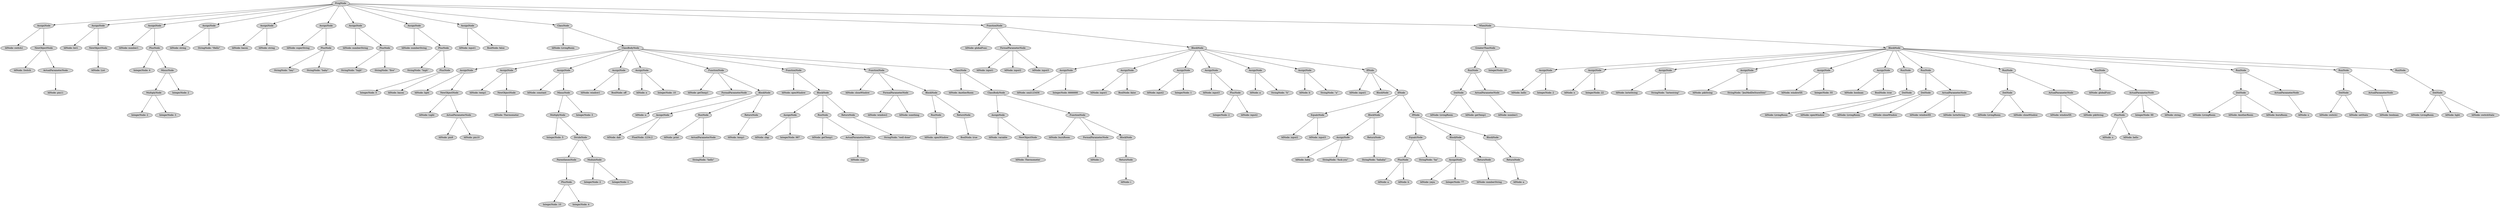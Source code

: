 digraph G {
	graph [ranksep=1.5 ratio=fill]
	node [style=filled]
	-9223363278608151082 [label=ProgNode]
	8758246575936 [label=AssignNode]
	-9223363278608151082 -> 8758246575936
	8758246575964 [label="IdNode: switch1"]
	8758246575936 -> 8758246575964
	-9223363278608199820 [label=NewObjectNode]
	8758246575936 -> -9223363278608199820
	-9223363278608199855 [label="IdNode: Switch"]
	-9223363278608199820 -> -9223363278608199855
	8758246575957 [label=ActualParameterNode]
	-9223363278608199820 -> 8758246575957
	-9223363278608199764 [label="IdNode: pin11"]
	8758246575957 -> -9223363278608199764
	8758246575950 [label=AssignNode]
	-9223363278608151082 -> 8758246575950
	-9223363278608199834 [label="IdNode: list1"]
	8758246575950 -> -9223363278608199834
	-9223363278608199806 [label=NewObjectNode]
	8758246575950 -> -9223363278608199806
	8758246575999 [label="IdNode: List"]
	-9223363278608199806 -> 8758246575999
	-9223363278608199848 [label=AssignNode]
	-9223363278608151082 -> -9223363278608199848
	8758246576006 [label="IdNode: number1"]
	-9223363278608199848 -> 8758246576006
	8758246575992 [label=PlusNode]
	-9223363278608199848 -> 8758246575992
	8758246576027 [label="IntegerNode: 4"]
	8758246575992 -> 8758246576027
	-9223363278608199743 [label=MinusNode]
	8758246575992 -> -9223363278608199743
	-9223363278608199785 [label=MultiplyNode]
	-9223363278608199743 -> -9223363278608199785
	-9223363278608199792 [label="IntegerNode: 2"]
	-9223363278608199785 -> -9223363278608199792
	-9223363278608199778 [label="IntegerNode: 3"]
	-9223363278608199785 -> -9223363278608199778
	8758246576055 [label="IntegerNode: 2"]
	-9223363278608199743 -> 8758246576055
	-9223363278608199841 [label=AssignNode]
	-9223363278608151082 -> -9223363278608199841
	-9223363278608199813 [label="IdNode: string"]
	-9223363278608199841 -> -9223363278608199813
	8758246576034 [label="StringNode: \"Hello\""]
	-9223363278608199841 -> 8758246576034
	8758246575978 [label=AssignNode]
	-9223363278608151082 -> 8758246575978
	-9223363278608199799 [label="IdNode: bacon"]
	8758246575978 -> -9223363278608199799
	-9223363278608199722 [label="IdNode: string"]
	8758246575978 -> -9223363278608199722
	-9223363278608199827 [label=AssignNode]
	-9223363278608151082 -> -9223363278608199827
	8758246576076 [label="IdNode: superString"]
	-9223363278608199827 -> 8758246576076
	8758246576083 [label=PlusNode]
	-9223363278608199827 -> 8758246576083
	8758246576062 [label="StringNode: \"hey\""]
	8758246576083 -> 8758246576062
	-9223363278608199708 [label="StringNode: \"baby\""]
	8758246576083 -> -9223363278608199708
	8758246576013 [label=AssignNode]
	-9223363278608151082 -> 8758246576013
	8758246576048 [label="IdNode: numberString"]
	8758246576013 -> 8758246576048
	8758246576090 [label=PlusNode]
	8758246576013 -> 8758246576090
	-9223363278608199701 [label="StringNode: \"high\""]
	8758246576090 -> -9223363278608199701
	8758246576118 [label="StringNode: \"five\""]
	8758246576090 -> 8758246576118
	8758246576041 [label=AssignNode]
	-9223363278608151082 -> 8758246576041
	-9223363278608199729 [label="IdNode: numberString"]
	8758246576041 -> -9223363278608199729
	-9223363278608199687 [label=PlusNode]
	8758246576041 -> -9223363278608199687
	-9223363278608229116 [label="StringNode: \"high\""]
	-9223363278608199687 -> -9223363278608229116
	8758246576125 [label=PlusNode]
	-9223363278608199687 -> 8758246576125
	-9223363278608229102 [label="IntegerNode: 5"]
	8758246576125 -> -9223363278608229102
	-9223363278608229088 [label="IdNode: bacon"]
	8758246576125 -> -9223363278608229088
	-9223363278608199757 [label=AssignNode]
	-9223363278608151082 -> -9223363278608199757
	8758246576104 [label="IdNode: input1"]
	-9223363278608199757 -> 8758246576104
	8758246546724 [label="BoolNode: false"]
	-9223363278608199757 -> 8758246546724
	8758246546696 [label=ClassNode]
	-9223363278608151082 -> 8758246546696
	8758246576097 [label="IdNode: LivingRoom"]
	8758246546696 -> 8758246576097
	-9223363278608199750 [label=ClassBodyNode]
	8758246546696 -> -9223363278608199750
	-9223363278608229109 [label=AssignNode]
	-9223363278608199750 -> -9223363278608229109
	8758246546703 [label="IdNode: light"]
	-9223363278608229109 -> 8758246546703
	-9223363278608229060 [label=NewObjectNode]
	-9223363278608229109 -> -9223363278608229060
	-9223363278608229053 [label="IdNode: Light"]
	-9223363278608229060 -> -9223363278608229053
	8758246546752 [label=ActualParameterNode]
	-9223363278608229060 -> 8758246546752
	-9223363278608229011 [label="IdNode: pin9"]
	8758246546752 -> -9223363278608229011
	8758246546794 [label="IdNode: pin10"]
	8758246546752 -> 8758246546794
	-9223363278608229095 [label=AssignNode]
	-9223363278608199750 -> -9223363278608229095
	-9223363278608229074 [label="IdNode: temp1"]
	-9223363278608229095 -> -9223363278608229074
	-9223363278608229046 [label=NewObjectNode]
	-9223363278608229095 -> -9223363278608229046
	-9223363278608229039 [label="IdNode: Thermometer"]
	-9223363278608229046 -> -9223363278608229039
	-9223363278608229081 [label=AssignNode]
	-9223363278608199750 -> -9223363278608229081
	8758246546759 [label="IdNode: constant"]
	-9223363278608229081 -> 8758246546759
	-9223363278608229032 [label=MinusNode]
	-9223363278608229081 -> -9223363278608229032
	8758246546780 [label=MultiplyNode]
	-9223363278608229032 -> 8758246546780
	8758246546801 [label="IntegerNode: 5"]
	8758246546780 -> 8758246546801
	-9223363278608229004 [label=DivideNode]
	8758246546780 -> -9223363278608229004
	-9223363278608229025 [label=ParenthesesNode]
	-9223363278608229004 -> -9223363278608229025
	-9223363278608228990 [label=PlusNode]
	-9223363278608229025 -> -9223363278608228990
	-9223363278608228976 [label="IntegerNode: 10"]
	-9223363278608228990 -> -9223363278608228976
	8758246546843 [label="IntegerNode: 4"]
	-9223363278608228990 -> 8758246546843
	8758246546808 [label=ModuloNode]
	-9223363278608229004 -> 8758246546808
	8758246546822 [label="IntegerNode: 2"]
	8758246546808 -> 8758246546822
	-9223363278608228962 [label="IntegerNode: 1"]
	8758246546808 -> -9223363278608228962
	8758246546815 [label="IntegerNode: 3"]
	-9223363278608229032 -> 8758246546815
	8758246546717 [label=AssignNode]
	-9223363278608199750 -> 8758246546717
	8758246546766 [label="IdNode: window1"]
	8758246546717 -> 8758246546766
	-9223363278608228969 [label="BoolNode: off"]
	8758246546717 -> -9223363278608228969
	8758246546738 [label=AssignNode]
	-9223363278608199750 -> 8758246546738
	8758246546836 [label="IdNode: x"]
	8758246546738 -> 8758246546836
	8758246546864 [label="IntegerNode: 10"]
	8758246546738 -> 8758246546864
	8758246546745 [label=FunctionNode]
	-9223363278608199750 -> 8758246546745
	8758246546787 [label="IdNode: getTemp1"]
	8758246546745 -> 8758246546787
	-9223363278608228983 [label=FormalParameterNode]
	8758246546745 -> -9223363278608228983
	8758246546850 [label="IdNode: n"]
	-9223363278608228983 -> 8758246546850
	8758246546829 [label=BlockNode]
	8758246546745 -> 8758246546829
	8758246546857 [label=AssignNode]
	8758246546829 -> 8758246546857
	-9223363278608228934 [label="IdNode: dab"]
	8758246546857 -> -9223363278608228934
	-9223363278608228906 [label="FloatNode: 1234.2"]
	8758246546857 -> -9223363278608228906
	-9223363278608228948 [label=RunNode]
	8758246546829 -> -9223363278608228948
	8758246546885 [label="IdNode: print"]
	-9223363278608228948 -> 8758246546885
	8758246546871 [label=ActualParameterNode]
	-9223363278608228948 -> 8758246546871
	-9223363278608228892 [label="StringNode: \"hello\""]
	8758246546871 -> -9223363278608228892
	8758246546878 [label=ReturnNode]
	8758246546829 -> 8758246546878
	8758246546934 [label="IdNode: temp1"]
	8758246546878 -> 8758246546934
	-9223363278608228941 [label=FunctionNode]
	-9223363278608199750 -> -9223363278608228941
	-9223363278608228927 [label="IdNode: openWindow"]
	-9223363278608228941 -> -9223363278608228927
	8758246546906 [label=BlockNode]
	-9223363278608228941 -> 8758246546906
	8758246546892 [label=AssignNode]
	8758246546906 -> 8758246546892
	8758246546920 [label="IdNode: clap"]
	8758246546892 -> 8758246546920
	8758246549256 [label="IntegerNode: 987"]
	8758246546892 -> 8758246549256
	-9223363278608228913 [label=RunNode]
	8758246546906 -> -9223363278608228913
	-9223363278608228885 [label="IdNode: getTemp1"]
	-9223363278608228913 -> -9223363278608228885
	-9223363278608228899 [label=ActualParameterNode]
	-9223363278608228913 -> -9223363278608228899
	8758246549277 [label="IdNode: clap"]
	-9223363278608228899 -> 8758246549277
	8758246546913 [label=ReturnNode]
	8758246546906 -> 8758246546913
	8758246549284 [label="StringNode: \"well done\""]
	8758246546913 -> 8758246549284
	-9223363278608228920 [label=FunctionNode]
	-9223363278608199750 -> -9223363278608228920
	8758246546927 [label="IdNode: closeWindow"]
	-9223363278608228920 -> 8758246546927
	-9223363278608228878 [label=FormalParameterNode]
	-9223363278608228920 -> -9223363278608228878
	8758246546941 [label="IdNode: window2"]
	-9223363278608228878 -> 8758246546941
	-9223363278608226556 [label="IdNode: sumthing"]
	-9223363278608228878 -> -9223363278608226556
	-9223363278608228871 [label=BlockNode]
	-9223363278608228920 -> -9223363278608228871
	8758246549270 [label=RunNode]
	-9223363278608228871 -> 8758246549270
	-9223363278608226528 [label="IdNode: openWindow"]
	8758246549270 -> -9223363278608226528
	-9223363278608226542 [label=ReturnNode]
	-9223363278608228871 -> -9223363278608226542
	-9223363278608226493 [label="BoolNode: true"]
	-9223363278608226542 -> -9223363278608226493
	8758246549298 [label=ClassNode]
	-9223363278608199750 -> 8758246549298
	-9223363278608226535 [label="IdNode: AnotherRoom"]
	8758246549298 -> -9223363278608226535
	8758246549263 [label=ClassBodyNode]
	8758246549298 -> 8758246549263
	8758246549291 [label=AssignNode]
	8758246549263 -> 8758246549291
	8758246549305 [label="IdNode: variable"]
	8758246549291 -> 8758246549305
	8758246549333 [label=NewObjectNode]
	8758246549291 -> 8758246549333
	8758246549340 [label="IdNode: Thermometer"]
	8758246549333 -> 8758246549340
	-9223363278608226514 [label=FunctionNode]
	8758246549263 -> -9223363278608226514
	-9223363278608226507 [label="IdNode: burnRoom"]
	-9223363278608226514 -> -9223363278608226507
	-9223363278608226500 [label=FormalParameterNode]
	-9223363278608226514 -> -9223363278608226500
	8758246549312 [label="IdNode: i"]
	-9223363278608226500 -> 8758246549312
	-9223363278608226486 [label=BlockNode]
	-9223363278608226514 -> -9223363278608226486
	-9223363278608226479 [label=ReturnNode]
	-9223363278608226486 -> -9223363278608226479
	-9223363278608226430 [label="IdNode: i"]
	-9223363278608226479 -> -9223363278608226430
	8758246546710 [label=FunctionNode]
	-9223363278608151082 -> 8758246546710
	-9223363278608229067 [label="IdNode: globalFunc"]
	8758246546710 -> -9223363278608229067
	8758246546773 [label=FormalParameterNode]
	8758246546710 -> 8758246546773
	-9223363278608229018 [label="IdNode: input1"]
	8758246546773 -> -9223363278608229018
	-9223363278608228955 [label="IdNode: input2"]
	8758246546773 -> -9223363278608228955
	-9223363278608226549 [label="IdNode: input3"]
	8758246546773 -> -9223363278608226549
	-9223363278608228997 [label=BlockNode]
	8758246546710 -> -9223363278608228997
	8758246549319 [label=AssignNode]
	-9223363278608228997 -> 8758246549319
	8758246549354 [label="IdNode: smil123456"]
	8758246549319 -> 8758246549354
	8758246549368 [label="IntegerNode: 6666666"]
	8758246549319 -> 8758246549368
	8758246549326 [label=AssignNode]
	-9223363278608228997 -> 8758246549326
	-9223363278608226458 [label="IdNode: input1"]
	8758246549326 -> -9223363278608226458
	8758246549375 [label="BoolNode: false"]
	8758246549326 -> 8758246549375
	-9223363278608226472 [label=AssignNode]
	-9223363278608228997 -> -9223363278608226472
	8758246549382 [label="IdNode: input2"]
	-9223363278608226472 -> 8758246549382
	8758246549403 [label="IntegerNode: 1"]
	-9223363278608226472 -> 8758246549403
	-9223363278608226465 [label=AssignNode]
	-9223363278608228997 -> -9223363278608226465
	8758246549389 [label="IdNode: input3"]
	-9223363278608226465 -> 8758246549389
	8758246549396 [label=PlusNode]
	-9223363278608226465 -> 8758246549396
	8758246549417 [label="IntegerNode: 2"]
	8758246549396 -> 8758246549417
	8758246549431 [label="IdNode: input2"]
	8758246549396 -> 8758246549431
	-9223363278608226451 [label=AssignNode]
	-9223363278608228997 -> -9223363278608226451
	-9223363278608226402 [label="IdNode: a"]
	-9223363278608226451 -> -9223363278608226402
	8758246549438 [label="StringNode: \"h\""]
	-9223363278608226451 -> 8758246549438
	-9223363278608226444 [label=AssignNode]
	-9223363278608228997 -> -9223363278608226444
	8758246549410 [label="IdNode: b"]
	-9223363278608226444 -> 8758246549410
	-9223363278608226360 [label="StringNode: \"a\""]
	-9223363278608226444 -> -9223363278608226360
	-9223363278608226423 [label=IfNode]
	-9223363278608228997 -> -9223363278608226423
	8758246549466 [label="IdNode: input1"]
	-9223363278608226423 -> 8758246549466
	-9223363278608226374 [label=BlockNode]
	-9223363278608226423 -> -9223363278608226374
	-9223363278608226381 [label=IfNode]
	-9223363278608226423 -> -9223363278608226381
	8758246549459 [label=EqualsNode]
	-9223363278608226381 -> 8758246549459
	-9223363278608226325 [label="IdNode: input2"]
	8758246549459 -> -9223363278608226325
	8758246549494 [label="IdNode: input3"]
	8758246549459 -> 8758246549494
	-9223363278608226353 [label=BlockNode]
	-9223363278608226381 -> -9223363278608226353
	8758246549445 [label=AssignNode]
	-9223363278608226353 -> 8758246549445
	-9223363278608226332 [label="IdNode: haha"]
	8758246549445 -> -9223363278608226332
	-9223363278608223740 [label="StringNode: \"fuck you\""]
	8758246549445 -> -9223363278608223740
	-9223363278608226339 [label=ReturnNode]
	-9223363278608226353 -> -9223363278608226339
	8758246552079 [label="StringNode: \"hahaha\""]
	-9223363278608226339 -> 8758246552079
	-9223363278608226318 [label=IfNode]
	-9223363278608226381 -> -9223363278608226318
	8758246549487 [label=EqualsNode]
	-9223363278608226318 -> 8758246549487
	8758246549480 [label=PlusNode]
	8758246549487 -> 8758246549480
	-9223363278608223719 [label="IdNode: a"]
	8758246549480 -> -9223363278608223719
	8758246552100 [label="IdNode: b"]
	8758246549480 -> 8758246552100
	-9223363278608223705 [label="StringNode: \"ha\""]
	8758246549487 -> -9223363278608223705
	8758246549501 [label=BlockNode]
	-9223363278608226318 -> 8758246549501
	-9223363278608226346 [label=AssignNode]
	8758246549501 -> -9223363278608226346
	-9223363278608223726 [label="IdNode: yaya"]
	-9223363278608226346 -> -9223363278608223726
	8758246552121 [label="IntegerNode: 77"]
	-9223363278608226346 -> 8758246552121
	8758246552072 [label=ReturnNode]
	8758246549501 -> 8758246552072
	8758246552135 [label="IdNode: numberString"]
	8758246552072 -> 8758246552135
	8758246552107 [label=BlockNode]
	-9223363278608226318 -> 8758246552107
	-9223363278608223712 [label=ReturnNode]
	8758246552107 -> -9223363278608223712
	8758246552149 [label="IdNode: a"]
	-9223363278608223712 -> 8758246552149
	8758246549347 [label=WhenNode]
	-9223363278608151082 -> 8758246549347
	-9223363278608226395 [label=GreaterThanNode]
	8758246549347 -> -9223363278608226395
	-9223363278608226311 [label=RunNode]
	-9223363278608226395 -> -9223363278608226311
	8758246549473 [label=DotNode]
	-9223363278608226311 -> 8758246549473
	8758246552086 [label="IdNode: LivingRoom"]
	8758246549473 -> 8758246552086
	8758246552114 [label="IdNode: getTemp1"]
	8758246549473 -> 8758246552114
	8758246549452 [label=ActualParameterNode]
	-9223363278608226311 -> 8758246549452
	8758246552156 [label="IdNode: number1"]
	8758246549452 -> 8758246552156
	-9223363278608223698 [label="IntegerNode: 20"]
	-9223363278608226395 -> -9223363278608223698
	-9223363278608226388 [label=BlockNode]
	8758246549347 -> -9223363278608226388
	-9223363278608226416 [label=AssignNode]
	-9223363278608226388 -> -9223363278608226416
	8758246549424 [label="IdNode: hello"]
	-9223363278608226416 -> 8758246549424
	-9223363278608223677 [label="IntegerNode: 2"]
	-9223363278608226416 -> -9223363278608223677
	-9223363278608226409 [label=AssignNode]
	-9223363278608226388 -> -9223363278608226409
	-9223363278608223733 [label="IdNode: x"]
	-9223363278608226409 -> -9223363278608223733
	8758246552163 [label="IntegerNode: 22"]
	-9223363278608226409 -> 8758246552163
	8758246552128 [label=AssignNode]
	-9223363278608226388 -> 8758246552128
	-9223363278608223663 [label="IdNode: lorteString"]
	8758246552128 -> -9223363278608223663
	-9223363278608223635 [label="StringNode: \"lortestring\""]
	8758246552128 -> -9223363278608223635
	-9223363278608223684 [label=AssignNode]
	-9223363278608226388 -> -9223363278608223684
	-9223363278608223642 [label="IdNode: pikString"]
	-9223363278608223684 -> -9223363278608223642
	-9223363278608223621 [label="StringNode: \"JenMedDeStoreSten\""]
	-9223363278608223684 -> -9223363278608223621
	8758246552093 [label=AssignNode]
	-9223363278608226388 -> 8758246552093
	8758246552177 [label="IdNode: windowXX"]
	8758246552093 -> 8758246552177
	8758246552205 [label="IntegerNode: 55"]
	8758246552093 -> 8758246552205
	-9223363278608223670 [label=AssignNode]
	-9223363278608226388 -> -9223363278608223670
	8758246552191 [label="IdNode: boolman"]
	-9223363278608223670 -> 8758246552191
	-9223363278608223593 [label="BoolNode: true"]
	-9223363278608223670 -> -9223363278608223593
	-9223363278608223649 [label=RunNode]
	-9223363278608226388 -> -9223363278608223649
	8758246552198 [label=DotNode]
	-9223363278608223649 -> 8758246552198
	-9223363278608223600 [label="IdNode: LivingRoom"]
	8758246552198 -> -9223363278608223600
	-9223363278608223607 [label="IdNode: openWindow"]
	8758246552198 -> -9223363278608223607
	8758246552170 [label=RunNode]
	-9223363278608226388 -> 8758246552170
	8758246552226 [label=DotNode]
	8758246552170 -> 8758246552226
	-9223363278608223586 [label="IdNode: LivingRoom"]
	8758246552226 -> -9223363278608223586
	-9223363278608223579 [label="IdNode: closeWindow"]
	8758246552226 -> -9223363278608223579
	8758246552219 [label=ActualParameterNode]
	8758246552170 -> 8758246552219
	-9223363278608223544 [label="IdNode: windowXX"]
	8758246552219 -> -9223363278608223544
	8758246552261 [label="IdNode: lorteString"]
	8758246552219 -> 8758246552261
	-9223363278608223565 [label=RunNode]
	-9223363278608226388 -> -9223363278608223565
	8758246552247 [label=DotNode]
	-9223363278608223565 -> 8758246552247
	-9223363278608223572 [label="IdNode: LivingRoom"]
	8758246552247 -> -9223363278608223572
	-9223363278608223558 [label="IdNode: closeWindow"]
	8758246552247 -> -9223363278608223558
	8758246552212 [label=ActualParameterNode]
	-9223363278608223565 -> 8758246552212
	-9223363278608223516 [label="IdNode: windowXX"]
	8758246552212 -> -9223363278608223516
	8758246552289 [label="IdNode: pikString"]
	8758246552212 -> 8758246552289
	8758246552275 [label=RunNode]
	-9223363278608226388 -> 8758246552275
	8758246552268 [label="IdNode: globalFunc"]
	8758246552275 -> 8758246552268
	8758246552233 [label=ActualParameterNode]
	8758246552275 -> 8758246552233
	8758246552282 [label=PlusNode]
	8758246552233 -> 8758246552282
	-9223363278608223495 [label="IdNode: x"]
	8758246552282 -> -9223363278608223495
	8758246552840 [label="IdNode: hello"]
	8758246552282 -> 8758246552840
	-9223363278608222965 [label="IntegerNode: 99"]
	8758246552233 -> -9223363278608222965
	-9223363278608222958 [label="IdNode: string"]
	8758246552233 -> -9223363278608222958
	8758246552296 [label=RunNode]
	-9223363278608226388 -> 8758246552296
	-9223363278608223502 [label=DotNode]
	8758246552296 -> -9223363278608223502
	-9223363278608223530 [label="IdNode: LivingRoom"]
	-9223363278608223502 -> -9223363278608223530
	-9223363278608223509 [label="IdNode: AnotherRoom"]
	-9223363278608223502 -> -9223363278608223509
	8758246552317 [label="IdNode: burnRoom"]
	-9223363278608223502 -> 8758246552317
	8758246552303 [label=ActualParameterNode]
	8758246552296 -> 8758246552303
	-9223363278608222937 [label="IdNode: x"]
	8758246552303 -> -9223363278608222937
	-9223363278608223551 [label=RunNode]
	-9223363278608226388 -> -9223363278608223551
	-9223363278608222951 [label=DotNode]
	-9223363278608223551 -> -9223363278608222951
	8758246552854 [label="IdNode: switch1"]
	-9223363278608222951 -> 8758246552854
	-9223363278608222972 [label="IdNode: setState"]
	-9223363278608222951 -> -9223363278608222972
	-9223363278608223537 [label=ActualParameterNode]
	-9223363278608223551 -> -9223363278608223537
	8758246552896 [label="IdNode: boolman"]
	-9223363278608223537 -> 8758246552896
	8758246552847 [label=RunNode]
	-9223363278608226388 -> 8758246552847
	8758246552889 [label=DotNode]
	8758246552847 -> 8758246552889
	-9223363278608222930 [label="IdNode: LivingRoom"]
	8758246552889 -> -9223363278608222930
	8758246552882 [label="IdNode: light"]
	8758246552889 -> 8758246552882
	-9223363278608222923 [label="IdNode: switchState"]
	8758246552889 -> -9223363278608222923
	overlap=false
}
